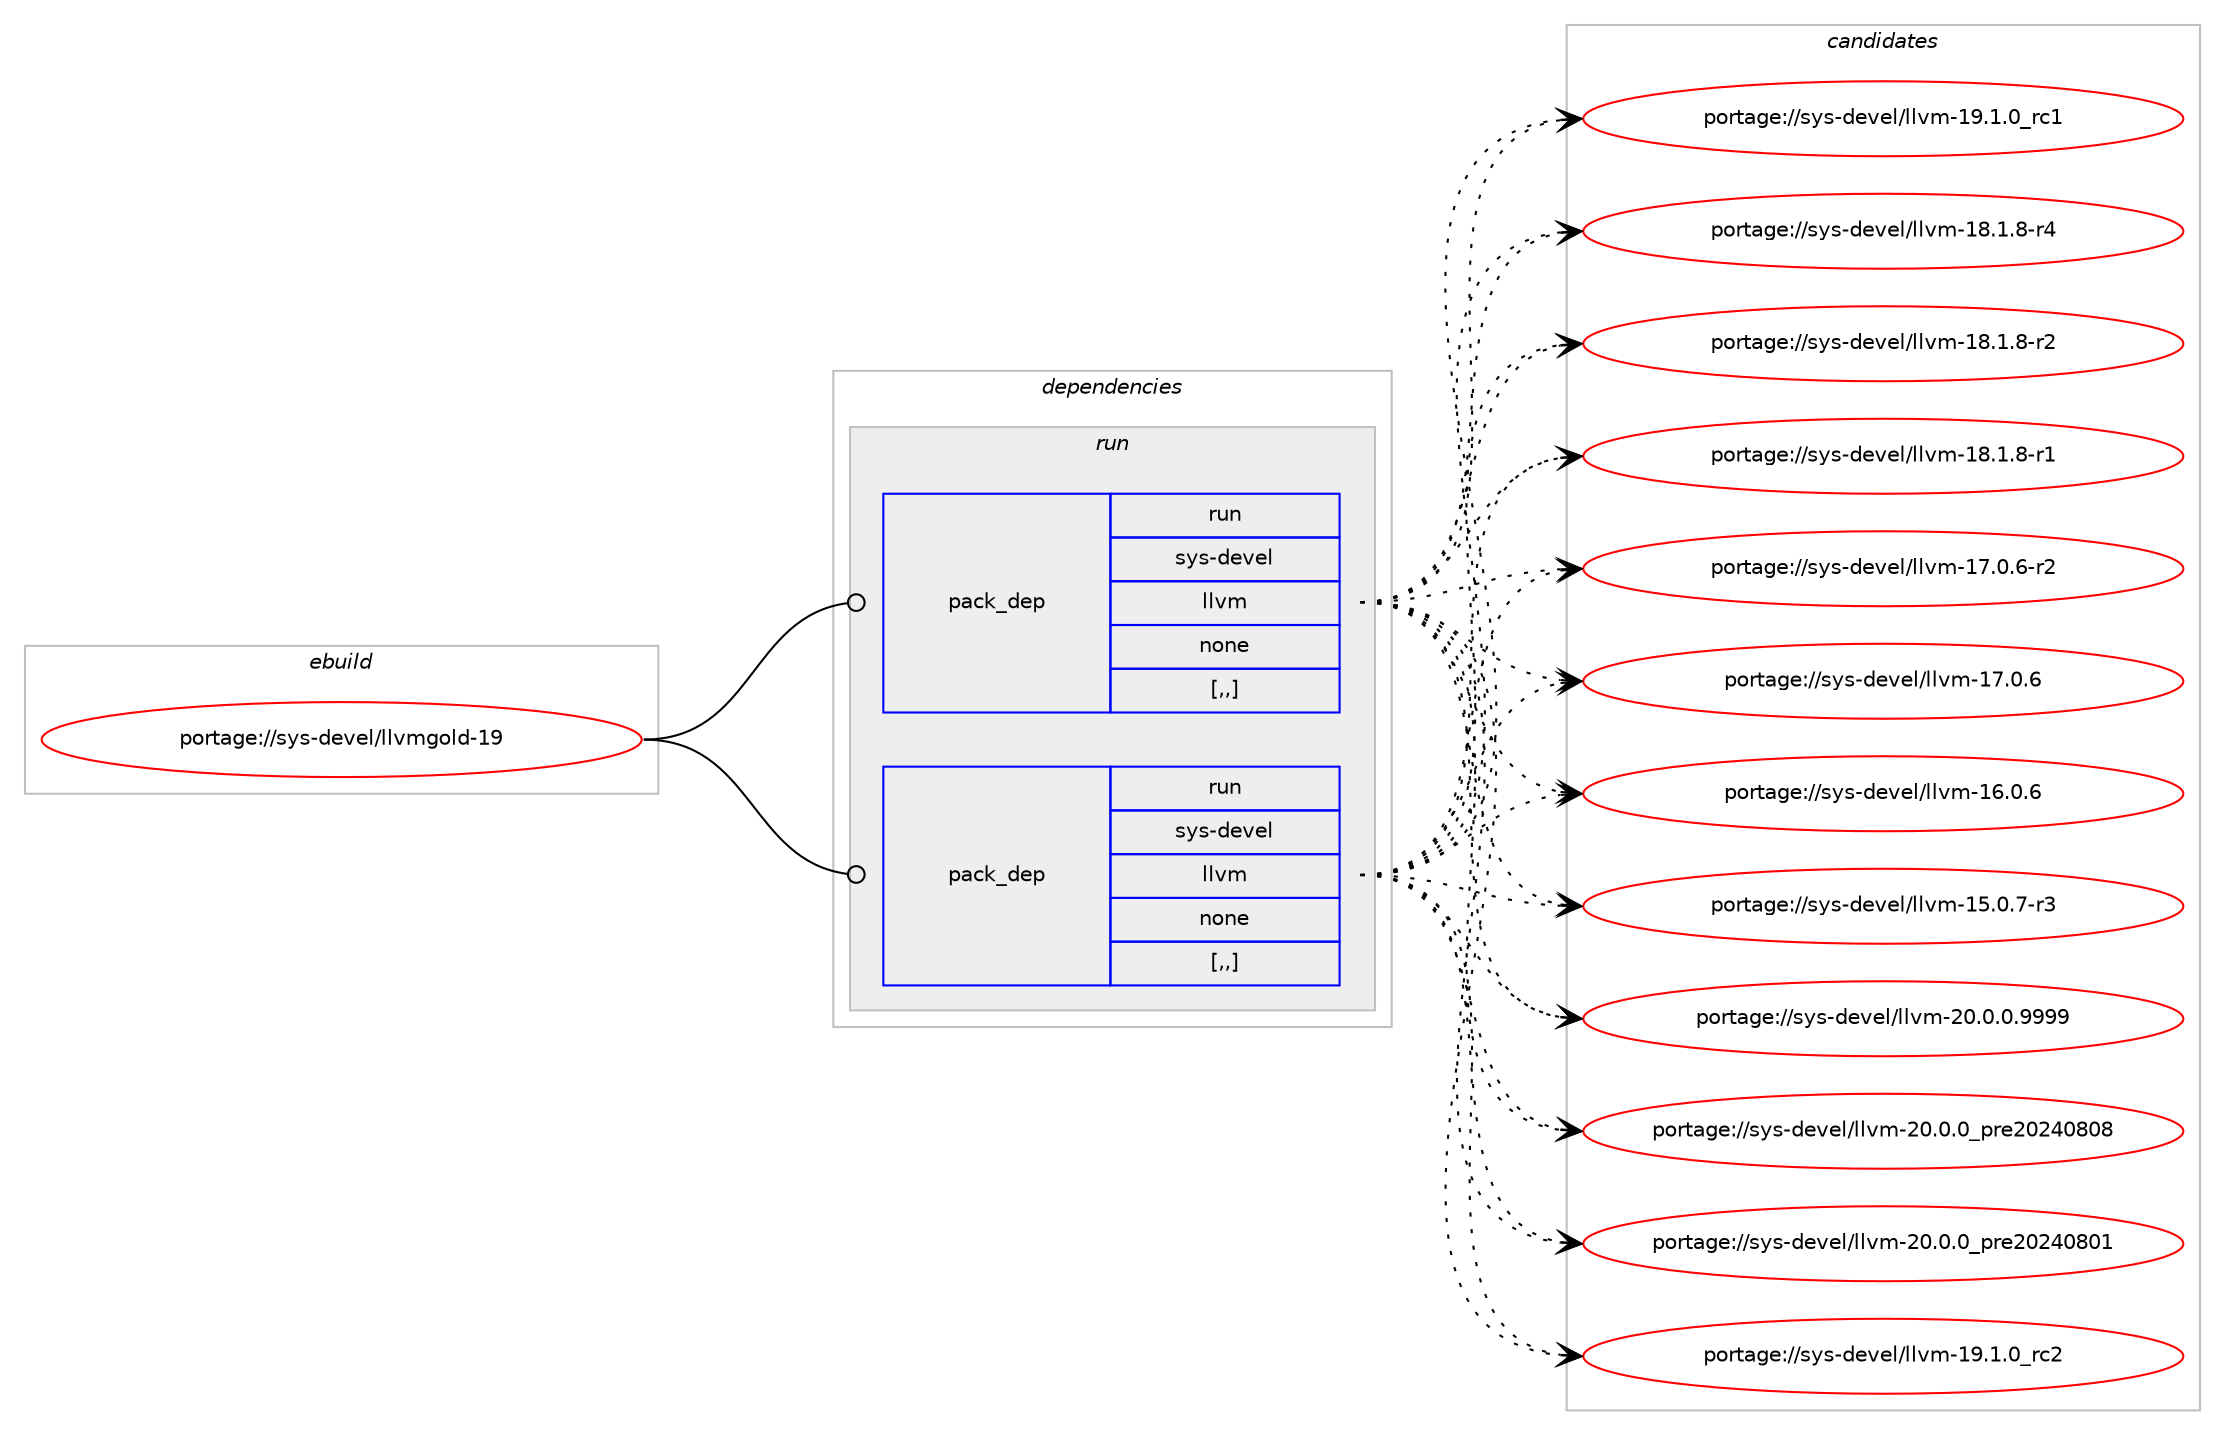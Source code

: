digraph prolog {

# *************
# Graph options
# *************

newrank=true;
concentrate=true;
compound=true;
graph [rankdir=LR,fontname=Helvetica,fontsize=10,ranksep=1.5];#, ranksep=2.5, nodesep=0.2];
edge  [arrowhead=vee];
node  [fontname=Helvetica,fontsize=10];

# **********
# The ebuild
# **********

subgraph cluster_leftcol {
color=gray;
label=<<i>ebuild</i>>;
id [label="portage://sys-devel/llvmgold-19", color=red, width=4, href="../sys-devel/llvmgold-19.svg"];
}

# ****************
# The dependencies
# ****************

subgraph cluster_midcol {
color=gray;
label=<<i>dependencies</i>>;
subgraph cluster_compile {
fillcolor="#eeeeee";
style=filled;
label=<<i>compile</i>>;
}
subgraph cluster_compileandrun {
fillcolor="#eeeeee";
style=filled;
label=<<i>compile and run</i>>;
}
subgraph cluster_run {
fillcolor="#eeeeee";
style=filled;
label=<<i>run</i>>;
subgraph pack1251 {
dependency1653 [label=<<TABLE BORDER="0" CELLBORDER="1" CELLSPACING="0" CELLPADDING="4" WIDTH="220"><TR><TD ROWSPAN="6" CELLPADDING="30">pack_dep</TD></TR><TR><TD WIDTH="110">run</TD></TR><TR><TD>sys-devel</TD></TR><TR><TD>llvm</TD></TR><TR><TD>none</TD></TR><TR><TD>[,,]</TD></TR></TABLE>>, shape=none, color=blue];
}
id:e -> dependency1653:w [weight=20,style="solid",arrowhead="odot"];
subgraph pack1252 {
dependency1654 [label=<<TABLE BORDER="0" CELLBORDER="1" CELLSPACING="0" CELLPADDING="4" WIDTH="220"><TR><TD ROWSPAN="6" CELLPADDING="30">pack_dep</TD></TR><TR><TD WIDTH="110">run</TD></TR><TR><TD>sys-devel</TD></TR><TR><TD>llvm</TD></TR><TR><TD>none</TD></TR><TR><TD>[,,]</TD></TR></TABLE>>, shape=none, color=blue];
}
id:e -> dependency1654:w [weight=20,style="solid",arrowhead="odot"];
}
}

# **************
# The candidates
# **************

subgraph cluster_choices {
rank=same;
color=gray;
label=<<i>candidates</i>>;

subgraph choice1251 {
color=black;
nodesep=1;
choice1151211154510010111810110847108108118109455048464846484657575757 [label="portage://sys-devel/llvm-20.0.0.9999", color=red, width=4,href="../sys-devel/llvm-20.0.0.9999.svg"];
choice115121115451001011181011084710810811810945504846484648951121141015048505248564856 [label="portage://sys-devel/llvm-20.0.0_pre20240808", color=red, width=4,href="../sys-devel/llvm-20.0.0_pre20240808.svg"];
choice115121115451001011181011084710810811810945504846484648951121141015048505248564849 [label="portage://sys-devel/llvm-20.0.0_pre20240801", color=red, width=4,href="../sys-devel/llvm-20.0.0_pre20240801.svg"];
choice115121115451001011181011084710810811810945495746494648951149950 [label="portage://sys-devel/llvm-19.1.0_rc2", color=red, width=4,href="../sys-devel/llvm-19.1.0_rc2.svg"];
choice115121115451001011181011084710810811810945495746494648951149949 [label="portage://sys-devel/llvm-19.1.0_rc1", color=red, width=4,href="../sys-devel/llvm-19.1.0_rc1.svg"];
choice1151211154510010111810110847108108118109454956464946564511452 [label="portage://sys-devel/llvm-18.1.8-r4", color=red, width=4,href="../sys-devel/llvm-18.1.8-r4.svg"];
choice1151211154510010111810110847108108118109454956464946564511450 [label="portage://sys-devel/llvm-18.1.8-r2", color=red, width=4,href="../sys-devel/llvm-18.1.8-r2.svg"];
choice1151211154510010111810110847108108118109454956464946564511449 [label="portage://sys-devel/llvm-18.1.8-r1", color=red, width=4,href="../sys-devel/llvm-18.1.8-r1.svg"];
choice1151211154510010111810110847108108118109454955464846544511450 [label="portage://sys-devel/llvm-17.0.6-r2", color=red, width=4,href="../sys-devel/llvm-17.0.6-r2.svg"];
choice115121115451001011181011084710810811810945495546484654 [label="portage://sys-devel/llvm-17.0.6", color=red, width=4,href="../sys-devel/llvm-17.0.6.svg"];
choice115121115451001011181011084710810811810945495446484654 [label="portage://sys-devel/llvm-16.0.6", color=red, width=4,href="../sys-devel/llvm-16.0.6.svg"];
choice1151211154510010111810110847108108118109454953464846554511451 [label="portage://sys-devel/llvm-15.0.7-r3", color=red, width=4,href="../sys-devel/llvm-15.0.7-r3.svg"];
dependency1653:e -> choice1151211154510010111810110847108108118109455048464846484657575757:w [style=dotted,weight="100"];
dependency1653:e -> choice115121115451001011181011084710810811810945504846484648951121141015048505248564856:w [style=dotted,weight="100"];
dependency1653:e -> choice115121115451001011181011084710810811810945504846484648951121141015048505248564849:w [style=dotted,weight="100"];
dependency1653:e -> choice115121115451001011181011084710810811810945495746494648951149950:w [style=dotted,weight="100"];
dependency1653:e -> choice115121115451001011181011084710810811810945495746494648951149949:w [style=dotted,weight="100"];
dependency1653:e -> choice1151211154510010111810110847108108118109454956464946564511452:w [style=dotted,weight="100"];
dependency1653:e -> choice1151211154510010111810110847108108118109454956464946564511450:w [style=dotted,weight="100"];
dependency1653:e -> choice1151211154510010111810110847108108118109454956464946564511449:w [style=dotted,weight="100"];
dependency1653:e -> choice1151211154510010111810110847108108118109454955464846544511450:w [style=dotted,weight="100"];
dependency1653:e -> choice115121115451001011181011084710810811810945495546484654:w [style=dotted,weight="100"];
dependency1653:e -> choice115121115451001011181011084710810811810945495446484654:w [style=dotted,weight="100"];
dependency1653:e -> choice1151211154510010111810110847108108118109454953464846554511451:w [style=dotted,weight="100"];
}
subgraph choice1252 {
color=black;
nodesep=1;
choice1151211154510010111810110847108108118109455048464846484657575757 [label="portage://sys-devel/llvm-20.0.0.9999", color=red, width=4,href="../sys-devel/llvm-20.0.0.9999.svg"];
choice115121115451001011181011084710810811810945504846484648951121141015048505248564856 [label="portage://sys-devel/llvm-20.0.0_pre20240808", color=red, width=4,href="../sys-devel/llvm-20.0.0_pre20240808.svg"];
choice115121115451001011181011084710810811810945504846484648951121141015048505248564849 [label="portage://sys-devel/llvm-20.0.0_pre20240801", color=red, width=4,href="../sys-devel/llvm-20.0.0_pre20240801.svg"];
choice115121115451001011181011084710810811810945495746494648951149950 [label="portage://sys-devel/llvm-19.1.0_rc2", color=red, width=4,href="../sys-devel/llvm-19.1.0_rc2.svg"];
choice115121115451001011181011084710810811810945495746494648951149949 [label="portage://sys-devel/llvm-19.1.0_rc1", color=red, width=4,href="../sys-devel/llvm-19.1.0_rc1.svg"];
choice1151211154510010111810110847108108118109454956464946564511452 [label="portage://sys-devel/llvm-18.1.8-r4", color=red, width=4,href="../sys-devel/llvm-18.1.8-r4.svg"];
choice1151211154510010111810110847108108118109454956464946564511450 [label="portage://sys-devel/llvm-18.1.8-r2", color=red, width=4,href="../sys-devel/llvm-18.1.8-r2.svg"];
choice1151211154510010111810110847108108118109454956464946564511449 [label="portage://sys-devel/llvm-18.1.8-r1", color=red, width=4,href="../sys-devel/llvm-18.1.8-r1.svg"];
choice1151211154510010111810110847108108118109454955464846544511450 [label="portage://sys-devel/llvm-17.0.6-r2", color=red, width=4,href="../sys-devel/llvm-17.0.6-r2.svg"];
choice115121115451001011181011084710810811810945495546484654 [label="portage://sys-devel/llvm-17.0.6", color=red, width=4,href="../sys-devel/llvm-17.0.6.svg"];
choice115121115451001011181011084710810811810945495446484654 [label="portage://sys-devel/llvm-16.0.6", color=red, width=4,href="../sys-devel/llvm-16.0.6.svg"];
choice1151211154510010111810110847108108118109454953464846554511451 [label="portage://sys-devel/llvm-15.0.7-r3", color=red, width=4,href="../sys-devel/llvm-15.0.7-r3.svg"];
dependency1654:e -> choice1151211154510010111810110847108108118109455048464846484657575757:w [style=dotted,weight="100"];
dependency1654:e -> choice115121115451001011181011084710810811810945504846484648951121141015048505248564856:w [style=dotted,weight="100"];
dependency1654:e -> choice115121115451001011181011084710810811810945504846484648951121141015048505248564849:w [style=dotted,weight="100"];
dependency1654:e -> choice115121115451001011181011084710810811810945495746494648951149950:w [style=dotted,weight="100"];
dependency1654:e -> choice115121115451001011181011084710810811810945495746494648951149949:w [style=dotted,weight="100"];
dependency1654:e -> choice1151211154510010111810110847108108118109454956464946564511452:w [style=dotted,weight="100"];
dependency1654:e -> choice1151211154510010111810110847108108118109454956464946564511450:w [style=dotted,weight="100"];
dependency1654:e -> choice1151211154510010111810110847108108118109454956464946564511449:w [style=dotted,weight="100"];
dependency1654:e -> choice1151211154510010111810110847108108118109454955464846544511450:w [style=dotted,weight="100"];
dependency1654:e -> choice115121115451001011181011084710810811810945495546484654:w [style=dotted,weight="100"];
dependency1654:e -> choice115121115451001011181011084710810811810945495446484654:w [style=dotted,weight="100"];
dependency1654:e -> choice1151211154510010111810110847108108118109454953464846554511451:w [style=dotted,weight="100"];
}
}

}
